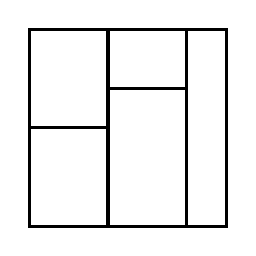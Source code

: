 \begin{tikzpicture}[very thick, scale=.5]
    \draw (0,5/2) rectangle (2,5);
    \draw (0,0) rectangle (2,5/2);
    \draw (2,7/2) rectangle (4,5);
    \draw (2,0) rectangle (4,7/2);
    \draw (4,0) rectangle (5,5);
\end{tikzpicture}
